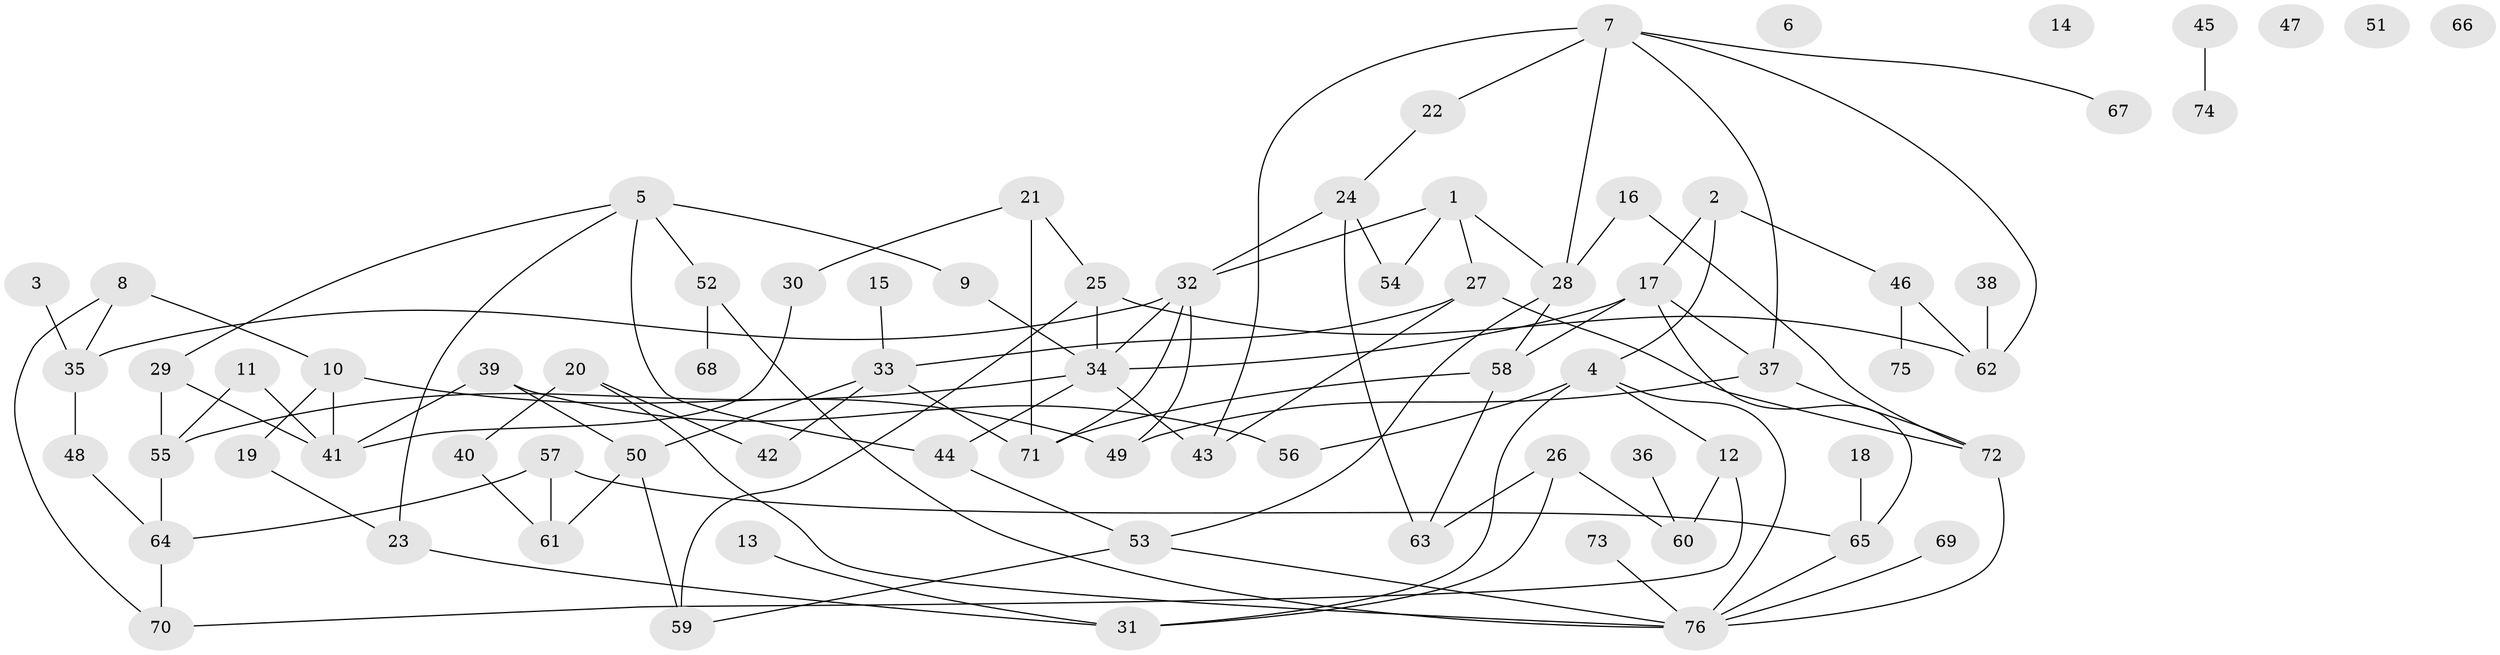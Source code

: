 // Generated by graph-tools (version 1.1) at 2025/00/03/09/25 03:00:52]
// undirected, 76 vertices, 110 edges
graph export_dot {
graph [start="1"]
  node [color=gray90,style=filled];
  1;
  2;
  3;
  4;
  5;
  6;
  7;
  8;
  9;
  10;
  11;
  12;
  13;
  14;
  15;
  16;
  17;
  18;
  19;
  20;
  21;
  22;
  23;
  24;
  25;
  26;
  27;
  28;
  29;
  30;
  31;
  32;
  33;
  34;
  35;
  36;
  37;
  38;
  39;
  40;
  41;
  42;
  43;
  44;
  45;
  46;
  47;
  48;
  49;
  50;
  51;
  52;
  53;
  54;
  55;
  56;
  57;
  58;
  59;
  60;
  61;
  62;
  63;
  64;
  65;
  66;
  67;
  68;
  69;
  70;
  71;
  72;
  73;
  74;
  75;
  76;
  1 -- 27;
  1 -- 28;
  1 -- 32;
  1 -- 54;
  2 -- 4;
  2 -- 17;
  2 -- 46;
  3 -- 35;
  4 -- 12;
  4 -- 31;
  4 -- 56;
  4 -- 76;
  5 -- 9;
  5 -- 23;
  5 -- 29;
  5 -- 44;
  5 -- 52;
  7 -- 22;
  7 -- 28;
  7 -- 37;
  7 -- 43;
  7 -- 62;
  7 -- 67;
  8 -- 10;
  8 -- 35;
  8 -- 70;
  9 -- 34;
  10 -- 19;
  10 -- 41;
  10 -- 49;
  11 -- 41;
  11 -- 55;
  12 -- 60;
  12 -- 70;
  13 -- 31;
  15 -- 33;
  16 -- 28;
  16 -- 72;
  17 -- 34;
  17 -- 37;
  17 -- 58;
  17 -- 65;
  18 -- 65;
  19 -- 23;
  20 -- 40;
  20 -- 42;
  20 -- 76;
  21 -- 25;
  21 -- 30;
  21 -- 71;
  22 -- 24;
  23 -- 31;
  24 -- 32;
  24 -- 54;
  24 -- 63;
  25 -- 34;
  25 -- 59;
  25 -- 62;
  26 -- 31;
  26 -- 60;
  26 -- 63;
  27 -- 33;
  27 -- 43;
  27 -- 72;
  28 -- 53;
  28 -- 58;
  29 -- 41;
  29 -- 55;
  30 -- 41;
  32 -- 34;
  32 -- 35;
  32 -- 49;
  32 -- 71;
  33 -- 42;
  33 -- 50;
  33 -- 71;
  34 -- 43;
  34 -- 44;
  34 -- 55;
  35 -- 48;
  36 -- 60;
  37 -- 49;
  37 -- 72;
  38 -- 62;
  39 -- 41;
  39 -- 50;
  39 -- 56;
  40 -- 61;
  44 -- 53;
  45 -- 74;
  46 -- 62;
  46 -- 75;
  48 -- 64;
  50 -- 59;
  50 -- 61;
  52 -- 68;
  52 -- 76;
  53 -- 59;
  53 -- 76;
  55 -- 64;
  57 -- 61;
  57 -- 64;
  57 -- 65;
  58 -- 63;
  58 -- 71;
  64 -- 70;
  65 -- 76;
  69 -- 76;
  72 -- 76;
  73 -- 76;
}
